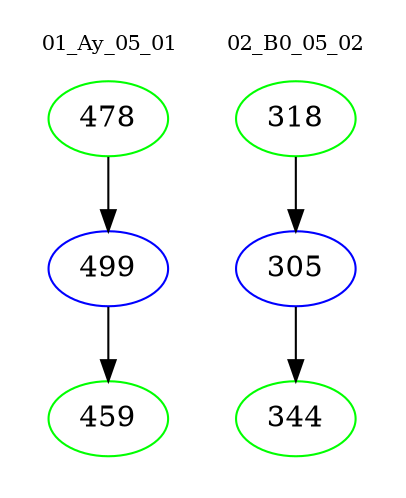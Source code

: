 digraph{
subgraph cluster_0 {
color = white
label = "01_Ay_05_01";
fontsize=10;
T0_478 [label="478", color="green"]
T0_478 -> T0_499 [color="black"]
T0_499 [label="499", color="blue"]
T0_499 -> T0_459 [color="black"]
T0_459 [label="459", color="green"]
}
subgraph cluster_1 {
color = white
label = "02_B0_05_02";
fontsize=10;
T1_318 [label="318", color="green"]
T1_318 -> T1_305 [color="black"]
T1_305 [label="305", color="blue"]
T1_305 -> T1_344 [color="black"]
T1_344 [label="344", color="green"]
}
}
